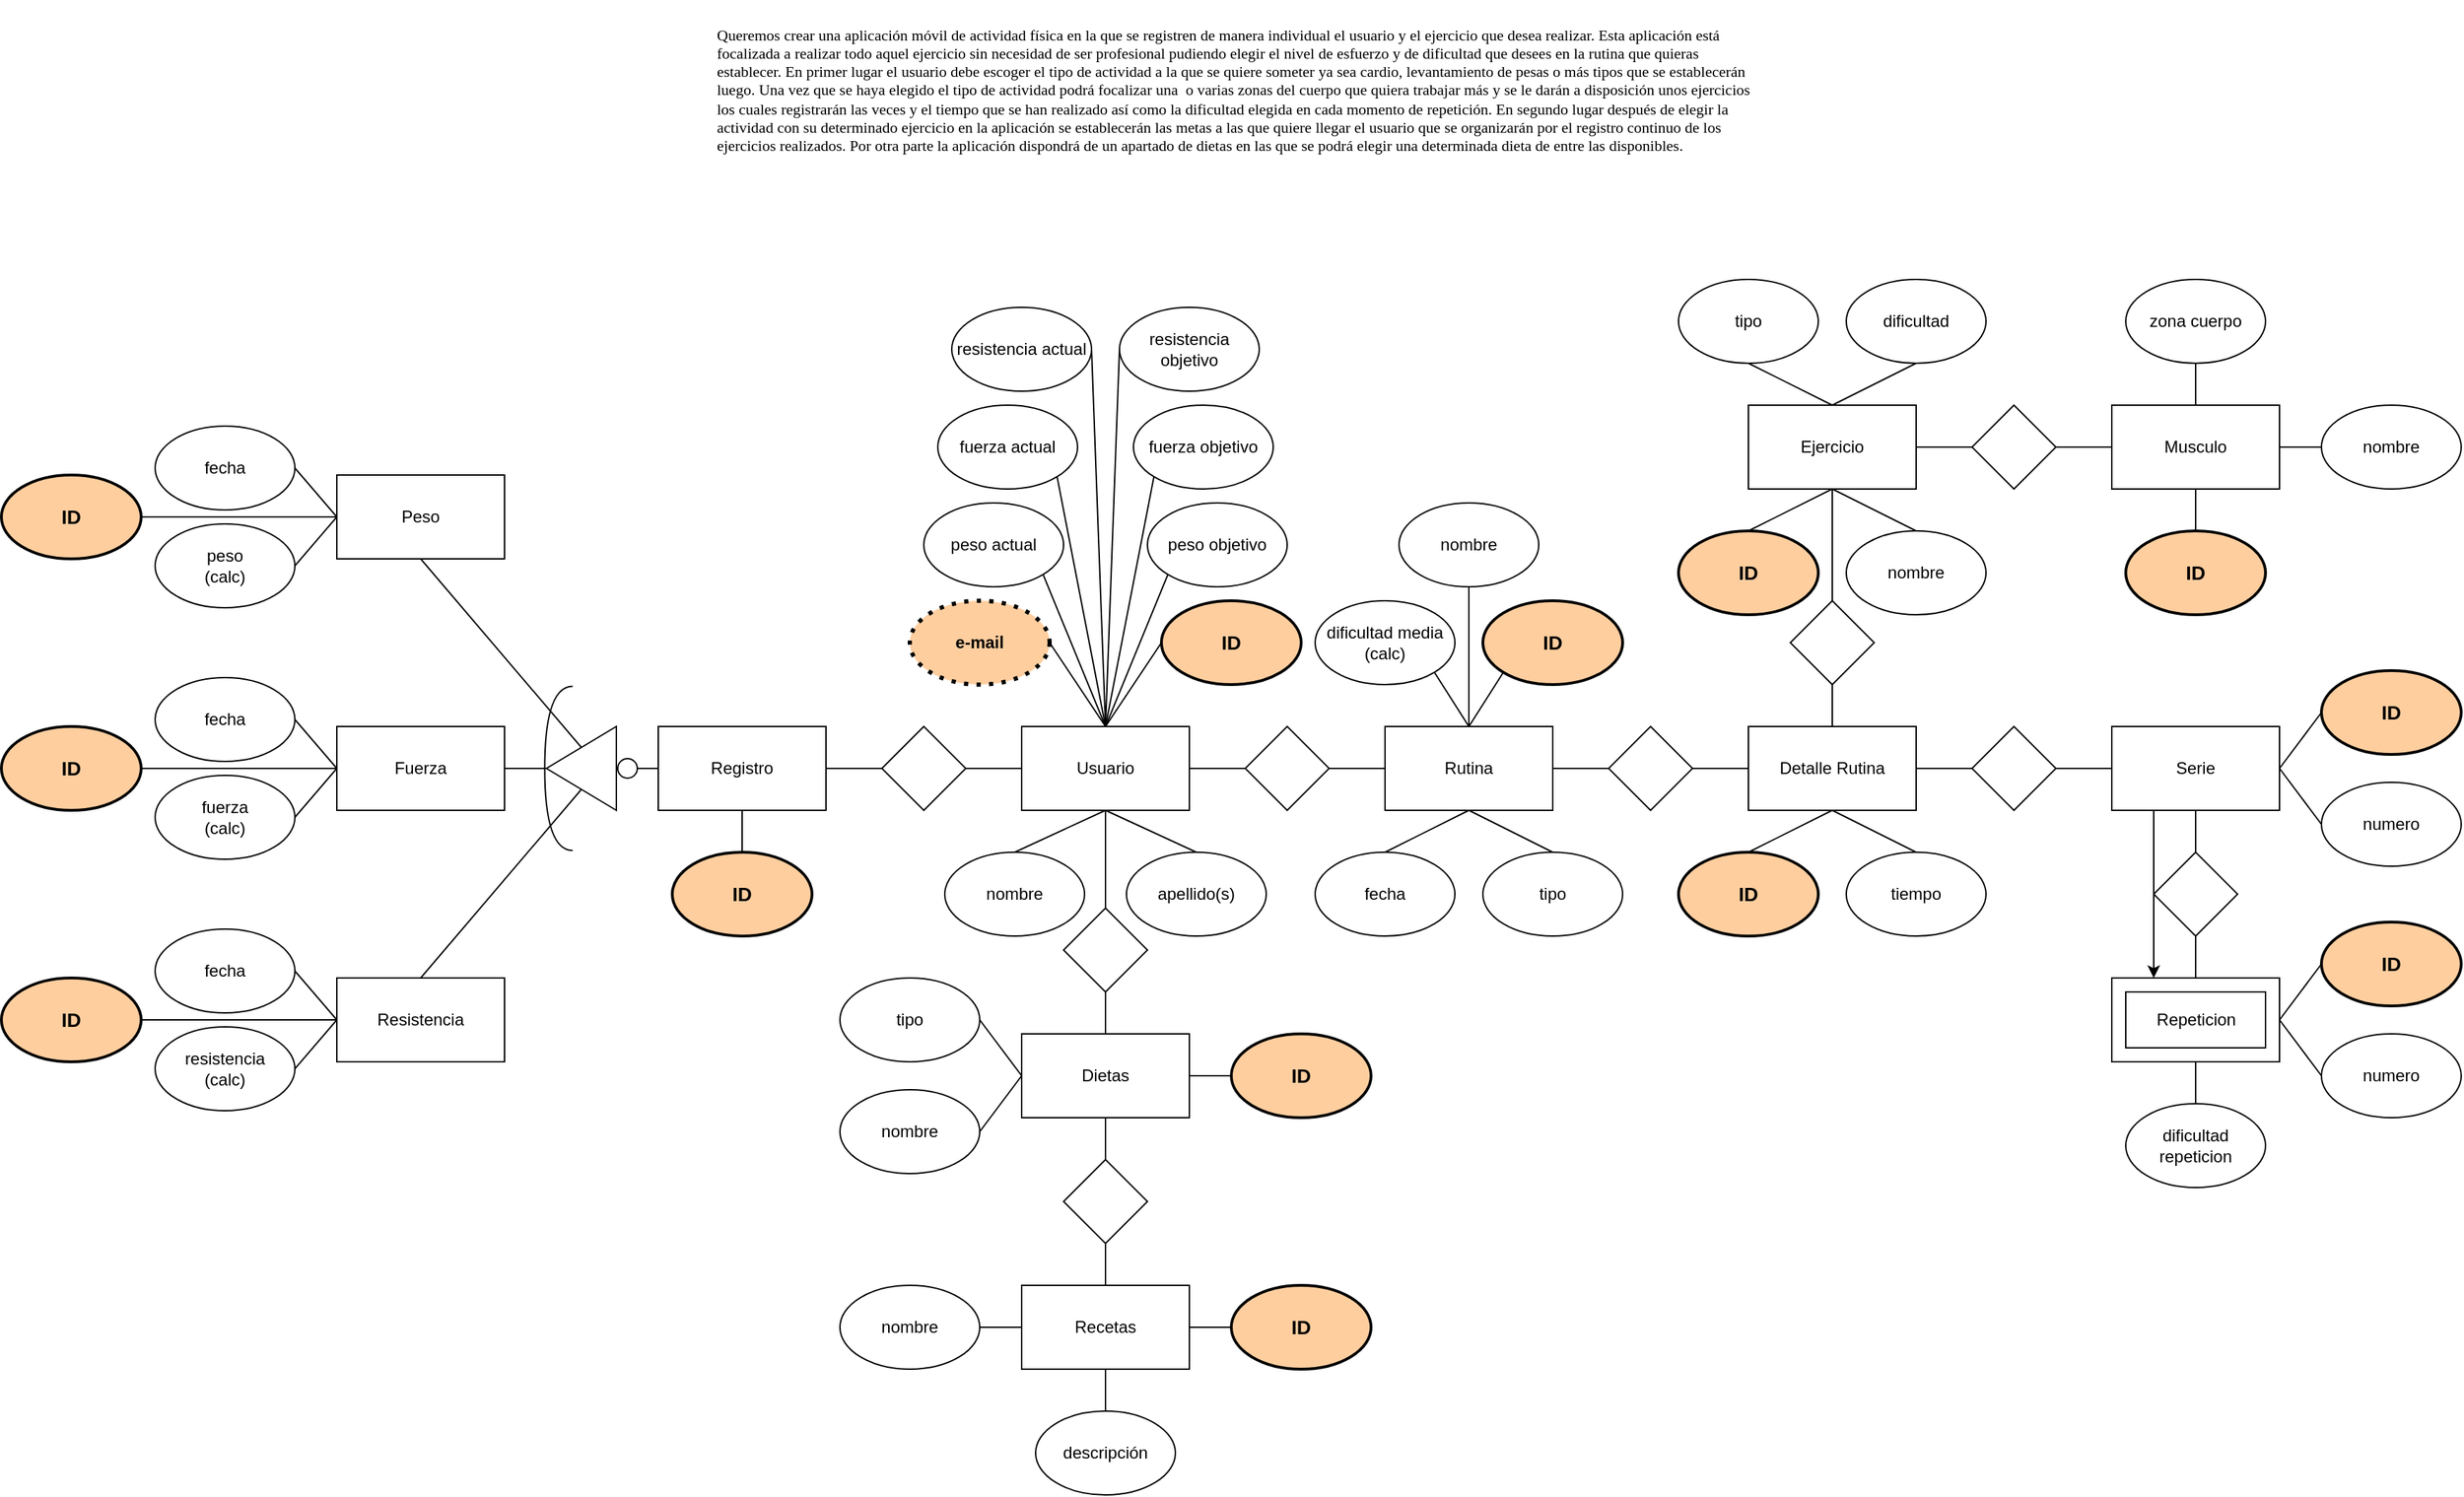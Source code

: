<mxfile version="22.1.11" type="github">
  <diagram name="Página-1" id="_bR8Y0PelfN_u2xStO4r">
    <mxGraphModel dx="3033" dy="1135" grid="1" gridSize="10" guides="1" tooltips="1" connect="1" arrows="1" fold="1" page="1" pageScale="1" pageWidth="827" pageHeight="1169" math="0" shadow="0">
      <root>
        <mxCell id="0" />
        <mxCell id="1" parent="0" />
        <mxCell id="4WxtduSmjNVkcB8dckDW-1" value="&lt;p style=&quot;line-height: 1.8; margin-top: 0pt; margin-bottom: 0pt; font-size: 11px;&quot; dir=&quot;ltr&quot;&gt;&lt;/p&gt;&lt;div style=&quot;font-size: 11px;&quot;&gt;&lt;/div&gt;&lt;span style=&quot;font-size: 11px; background-color: transparent; font-variant-numeric: normal; font-variant-east-asian: normal; font-variant-alternates: normal; font-variant-position: normal; vertical-align: baseline;&quot;&gt;Queremos crear una aplicación móvil de actividad física en la que se registren de manera individual el usuario y el ejercicio que desea realizar. Esta aplicación está focalizada a realizar todo aquel ejercicio sin necesidad de ser profesional pudiendo elegir el nivel de esfuerzo y de dificultad que desees en la rutina que quieras establecer. En primer lugar el usuario debe escoger el tipo de actividad a la que se quiere someter ya sea cardio, levantamiento de pesas o más tipos que se establecerán luego. Una vez que se haya elegido el tipo de actividad podrá focalizar una&amp;nbsp; o varias zonas del cuerpo que quiera trabajar más y se le darán a disposición unos ejercicios los cuales registrarán las veces y el tiempo que se han realizado así como la dificultad elegida en cada momento de repetición. En segundo lugar después de elegir la actividad con su determinado ejercicio en la aplicación se establecerán las metas a las que quiere llegar el usuario que se organizarán por el registro continuo de los ejercicios realizados. Por otra parte la aplicación dispondrá de un apartado de dietas en las que se podrá elegir una determinada dieta de entre las disponibles.&lt;/span&gt;&lt;p style=&quot;font-size: 11px;&quot;&gt;&lt;/p&gt;&lt;span id=&quot;docs-internal-guid-8e93c218-7fff-2fc9-c52b-f58a5ba16b33&quot; style=&quot;font-size: 11px;&quot;&gt;&lt;/span&gt;" style="text;html=1;strokeColor=none;fillColor=none;align=left;verticalAlign=middle;whiteSpace=wrap;rounded=0;fontSize=11;fontFamily=Verdana;" vertex="1" parent="1">
          <mxGeometry x="40" y="40" width="750" height="140" as="geometry" />
        </mxCell>
        <mxCell id="4WxtduSmjNVkcB8dckDW-85" style="edgeStyle=orthogonalEdgeStyle;rounded=0;orthogonalLoop=1;jettySize=auto;html=1;entryX=0.5;entryY=0;entryDx=0;entryDy=0;endArrow=none;endFill=0;" edge="1" parent="1" source="4WxtduSmjNVkcB8dckDW-2" target="4WxtduSmjNVkcB8dckDW-63">
          <mxGeometry relative="1" as="geometry" />
        </mxCell>
        <mxCell id="4WxtduSmjNVkcB8dckDW-89" style="edgeStyle=orthogonalEdgeStyle;rounded=0;orthogonalLoop=1;jettySize=auto;html=1;entryX=1;entryY=0.5;entryDx=0;entryDy=0;endArrow=none;endFill=0;" edge="1" parent="1" source="4WxtduSmjNVkcB8dckDW-2" target="4WxtduSmjNVkcB8dckDW-60">
          <mxGeometry relative="1" as="geometry" />
        </mxCell>
        <mxCell id="4WxtduSmjNVkcB8dckDW-97" style="edgeStyle=orthogonalEdgeStyle;rounded=0;orthogonalLoop=1;jettySize=auto;html=1;entryX=0;entryY=0.5;entryDx=0;entryDy=0;endArrow=none;endFill=0;" edge="1" parent="1" source="4WxtduSmjNVkcB8dckDW-2" target="4WxtduSmjNVkcB8dckDW-62">
          <mxGeometry relative="1" as="geometry" />
        </mxCell>
        <mxCell id="4WxtduSmjNVkcB8dckDW-2" value="Usuario" style="rounded=0;whiteSpace=wrap;html=1;" vertex="1" parent="1">
          <mxGeometry x="260" y="560" width="120" height="60" as="geometry" />
        </mxCell>
        <mxCell id="4WxtduSmjNVkcB8dckDW-75" style="edgeStyle=orthogonalEdgeStyle;rounded=0;orthogonalLoop=1;jettySize=auto;html=1;exitX=1;exitY=0.5;exitDx=0;exitDy=0;endArrow=none;endFill=0;" edge="1" parent="1" source="4WxtduSmjNVkcB8dckDW-3" target="4WxtduSmjNVkcB8dckDW-68">
          <mxGeometry relative="1" as="geometry" />
        </mxCell>
        <mxCell id="4WxtduSmjNVkcB8dckDW-3" value="Ejercicio" style="rounded=0;whiteSpace=wrap;html=1;" vertex="1" parent="1">
          <mxGeometry x="780" y="330" width="120" height="60" as="geometry" />
        </mxCell>
        <mxCell id="4WxtduSmjNVkcB8dckDW-159" style="rounded=0;orthogonalLoop=1;jettySize=auto;html=1;exitX=0.5;exitY=1;exitDx=0;exitDy=0;entryX=0.5;entryY=0;entryDx=0;entryDy=0;endArrow=none;endFill=0;" edge="1" parent="1" source="4WxtduSmjNVkcB8dckDW-5" target="4WxtduSmjNVkcB8dckDW-3">
          <mxGeometry relative="1" as="geometry" />
        </mxCell>
        <mxCell id="4WxtduSmjNVkcB8dckDW-5" value="dificultad" style="ellipse;whiteSpace=wrap;html=1;" vertex="1" parent="1">
          <mxGeometry x="850" y="240" width="100" height="60" as="geometry" />
        </mxCell>
        <mxCell id="4WxtduSmjNVkcB8dckDW-72" value="" style="edgeStyle=orthogonalEdgeStyle;rounded=0;orthogonalLoop=1;jettySize=auto;html=1;endArrow=none;endFill=0;" edge="1" parent="1" source="4WxtduSmjNVkcB8dckDW-10" target="4WxtduSmjNVkcB8dckDW-71">
          <mxGeometry relative="1" as="geometry" />
        </mxCell>
        <mxCell id="4WxtduSmjNVkcB8dckDW-108" style="edgeStyle=orthogonalEdgeStyle;rounded=0;orthogonalLoop=1;jettySize=auto;html=1;exitX=1;exitY=0.5;exitDx=0;exitDy=0;entryX=0;entryY=0.5;entryDx=0;entryDy=0;endArrow=none;endFill=0;" edge="1" parent="1" source="4WxtduSmjNVkcB8dckDW-10" target="4WxtduSmjNVkcB8dckDW-107">
          <mxGeometry relative="1" as="geometry" />
        </mxCell>
        <mxCell id="4WxtduSmjNVkcB8dckDW-10" value="Detalle Rutina" style="rounded=0;whiteSpace=wrap;html=1;" vertex="1" parent="1">
          <mxGeometry x="780" y="560" width="120" height="60" as="geometry" />
        </mxCell>
        <mxCell id="4WxtduSmjNVkcB8dckDW-12" value="dificultad repeticion" style="ellipse;whiteSpace=wrap;html=1;" vertex="1" parent="1">
          <mxGeometry x="1050" y="830" width="100" height="60" as="geometry" />
        </mxCell>
        <mxCell id="4WxtduSmjNVkcB8dckDW-13" value="Peso" style="rounded=0;whiteSpace=wrap;html=1;" vertex="1" parent="1">
          <mxGeometry x="-230" y="380" width="120" height="60" as="geometry" />
        </mxCell>
        <mxCell id="4WxtduSmjNVkcB8dckDW-87" style="edgeStyle=orthogonalEdgeStyle;rounded=0;orthogonalLoop=1;jettySize=auto;html=1;entryX=0.5;entryY=0;entryDx=0;entryDy=0;endArrow=none;endFill=0;" edge="1" parent="1" source="4WxtduSmjNVkcB8dckDW-14" target="4WxtduSmjNVkcB8dckDW-64">
          <mxGeometry relative="1" as="geometry" />
        </mxCell>
        <mxCell id="4WxtduSmjNVkcB8dckDW-14" value="Dietas" style="rounded=0;whiteSpace=wrap;html=1;" vertex="1" parent="1">
          <mxGeometry x="260" y="780" width="120" height="60" as="geometry" />
        </mxCell>
        <mxCell id="4WxtduSmjNVkcB8dckDW-151" style="rounded=0;orthogonalLoop=1;jettySize=auto;html=1;exitX=0.5;exitY=0;exitDx=0;exitDy=0;entryX=0.5;entryY=1;entryDx=0;entryDy=0;endArrow=none;endFill=0;" edge="1" parent="1" source="4WxtduSmjNVkcB8dckDW-15" target="4WxtduSmjNVkcB8dckDW-36">
          <mxGeometry relative="1" as="geometry" />
        </mxCell>
        <mxCell id="4WxtduSmjNVkcB8dckDW-15" value="tipo" style="ellipse;whiteSpace=wrap;html=1;" vertex="1" parent="1">
          <mxGeometry x="590" y="650" width="100" height="60" as="geometry" />
        </mxCell>
        <mxCell id="4WxtduSmjNVkcB8dckDW-16" value="Musculo" style="rounded=0;whiteSpace=wrap;html=1;" vertex="1" parent="1">
          <mxGeometry x="1040" y="330" width="120" height="60" as="geometry" />
        </mxCell>
        <mxCell id="4WxtduSmjNVkcB8dckDW-161" style="rounded=0;orthogonalLoop=1;jettySize=auto;html=1;exitX=0.5;exitY=1;exitDx=0;exitDy=0;entryX=0.5;entryY=0;entryDx=0;entryDy=0;endArrow=none;endFill=0;" edge="1" parent="1" source="4WxtduSmjNVkcB8dckDW-17" target="4WxtduSmjNVkcB8dckDW-16">
          <mxGeometry relative="1" as="geometry" />
        </mxCell>
        <mxCell id="4WxtduSmjNVkcB8dckDW-17" value="zona cuerpo" style="ellipse;whiteSpace=wrap;html=1;" vertex="1" parent="1">
          <mxGeometry x="1050" y="240" width="100" height="60" as="geometry" />
        </mxCell>
        <mxCell id="4WxtduSmjNVkcB8dckDW-18" value="Recetas" style="rounded=0;whiteSpace=wrap;html=1;" vertex="1" parent="1">
          <mxGeometry x="260" y="960" width="120" height="60" as="geometry" />
        </mxCell>
        <mxCell id="4WxtduSmjNVkcB8dckDW-146" style="rounded=0;orthogonalLoop=1;jettySize=auto;html=1;exitX=0.5;exitY=0;exitDx=0;exitDy=0;entryX=0.5;entryY=1;entryDx=0;entryDy=0;endArrow=none;endFill=0;" edge="1" parent="1" source="4WxtduSmjNVkcB8dckDW-19" target="4WxtduSmjNVkcB8dckDW-2">
          <mxGeometry relative="1" as="geometry" />
        </mxCell>
        <mxCell id="4WxtduSmjNVkcB8dckDW-19" value="apellido(s)" style="ellipse;whiteSpace=wrap;html=1;" vertex="1" parent="1">
          <mxGeometry x="335" y="650" width="100" height="60" as="geometry" />
        </mxCell>
        <mxCell id="4WxtduSmjNVkcB8dckDW-144" style="rounded=0;orthogonalLoop=1;jettySize=auto;html=1;exitX=0.5;exitY=0;exitDx=0;exitDy=0;entryX=0.5;entryY=1;entryDx=0;entryDy=0;startArrow=none;startFill=0;endArrow=none;endFill=0;" edge="1" parent="1" source="4WxtduSmjNVkcB8dckDW-21" target="4WxtduSmjNVkcB8dckDW-2">
          <mxGeometry relative="1" as="geometry" />
        </mxCell>
        <mxCell id="4WxtduSmjNVkcB8dckDW-21" value="nombre" style="ellipse;whiteSpace=wrap;html=1;" vertex="1" parent="1">
          <mxGeometry x="205" y="650" width="100" height="60" as="geometry" />
        </mxCell>
        <mxCell id="4WxtduSmjNVkcB8dckDW-137" style="rounded=0;orthogonalLoop=1;jettySize=auto;html=1;exitX=0;exitY=1;exitDx=0;exitDy=0;entryX=0.5;entryY=0;entryDx=0;entryDy=0;endArrow=none;endFill=0;" edge="1" parent="1" source="4WxtduSmjNVkcB8dckDW-22" target="4WxtduSmjNVkcB8dckDW-2">
          <mxGeometry relative="1" as="geometry" />
        </mxCell>
        <mxCell id="4WxtduSmjNVkcB8dckDW-22" value="fuerza objetivo" style="ellipse;whiteSpace=wrap;html=1;" vertex="1" parent="1">
          <mxGeometry x="340" y="330" width="100" height="60" as="geometry" />
        </mxCell>
        <mxCell id="4WxtduSmjNVkcB8dckDW-135" style="rounded=0;orthogonalLoop=1;jettySize=auto;html=1;exitX=0;exitY=0.5;exitDx=0;exitDy=0;entryX=0.5;entryY=0;entryDx=0;entryDy=0;endArrow=none;endFill=0;" edge="1" parent="1" source="4WxtduSmjNVkcB8dckDW-23" target="4WxtduSmjNVkcB8dckDW-2">
          <mxGeometry relative="1" as="geometry" />
        </mxCell>
        <mxCell id="4WxtduSmjNVkcB8dckDW-23" value="resistencia objetivo" style="ellipse;whiteSpace=wrap;html=1;" vertex="1" parent="1">
          <mxGeometry x="330" y="260" width="100" height="60" as="geometry" />
        </mxCell>
        <mxCell id="4WxtduSmjNVkcB8dckDW-138" style="rounded=0;orthogonalLoop=1;jettySize=auto;html=1;exitX=1;exitY=1;exitDx=0;exitDy=0;entryX=0.5;entryY=0;entryDx=0;entryDy=0;endArrow=none;endFill=0;" edge="1" parent="1" source="4WxtduSmjNVkcB8dckDW-24" target="4WxtduSmjNVkcB8dckDW-2">
          <mxGeometry relative="1" as="geometry" />
        </mxCell>
        <mxCell id="4WxtduSmjNVkcB8dckDW-24" value="fuerza actual" style="ellipse;whiteSpace=wrap;html=1;" vertex="1" parent="1">
          <mxGeometry x="200" y="330" width="100" height="60" as="geometry" />
        </mxCell>
        <mxCell id="4WxtduSmjNVkcB8dckDW-136" style="rounded=0;orthogonalLoop=1;jettySize=auto;html=1;exitX=1;exitY=0.5;exitDx=0;exitDy=0;entryX=0.5;entryY=0;entryDx=0;entryDy=0;endArrow=none;endFill=0;" edge="1" parent="1" source="4WxtduSmjNVkcB8dckDW-25" target="4WxtduSmjNVkcB8dckDW-2">
          <mxGeometry relative="1" as="geometry" />
        </mxCell>
        <mxCell id="4WxtduSmjNVkcB8dckDW-25" value="resistencia actual" style="ellipse;whiteSpace=wrap;html=1;" vertex="1" parent="1">
          <mxGeometry x="210" y="260" width="100" height="60" as="geometry" />
        </mxCell>
        <mxCell id="4WxtduSmjNVkcB8dckDW-175" style="rounded=0;orthogonalLoop=1;jettySize=auto;html=1;exitX=1;exitY=0.5;exitDx=0;exitDy=0;entryX=0;entryY=0.5;entryDx=0;entryDy=0;endArrow=none;endFill=0;" edge="1" parent="1" source="4WxtduSmjNVkcB8dckDW-26" target="4WxtduSmjNVkcB8dckDW-18">
          <mxGeometry relative="1" as="geometry" />
        </mxCell>
        <mxCell id="4WxtduSmjNVkcB8dckDW-26" value="nombre" style="ellipse;whiteSpace=wrap;html=1;" vertex="1" parent="1">
          <mxGeometry x="130" y="960" width="100" height="60" as="geometry" />
        </mxCell>
        <mxCell id="4WxtduSmjNVkcB8dckDW-126" style="edgeStyle=orthogonalEdgeStyle;rounded=0;orthogonalLoop=1;jettySize=auto;html=1;entryX=0;entryY=0.5;entryDx=0;entryDy=0;endArrow=circle;endFill=0;" edge="1" parent="1" source="4WxtduSmjNVkcB8dckDW-27" target="4WxtduSmjNVkcB8dckDW-125">
          <mxGeometry relative="1" as="geometry">
            <Array as="points">
              <mxPoint x="-10" y="590" />
              <mxPoint x="-10" y="590" />
            </Array>
          </mxGeometry>
        </mxCell>
        <mxCell id="4WxtduSmjNVkcB8dckDW-27" value="Registro" style="rounded=0;whiteSpace=wrap;html=1;" vertex="1" parent="1">
          <mxGeometry y="560" width="120" height="60" as="geometry" />
        </mxCell>
        <mxCell id="4WxtduSmjNVkcB8dckDW-28" value="Resistencia" style="rounded=0;whiteSpace=wrap;html=1;" vertex="1" parent="1">
          <mxGeometry x="-230" y="740" width="120" height="60" as="geometry" />
        </mxCell>
        <mxCell id="4WxtduSmjNVkcB8dckDW-183" style="rounded=0;orthogonalLoop=1;jettySize=auto;html=1;exitX=1;exitY=0.5;exitDx=0;exitDy=0;entryX=0;entryY=0.5;entryDx=0;entryDy=0;endArrow=none;endFill=0;" edge="1" parent="1" source="4WxtduSmjNVkcB8dckDW-29" target="4WxtduSmjNVkcB8dckDW-13">
          <mxGeometry relative="1" as="geometry" />
        </mxCell>
        <mxCell id="4WxtduSmjNVkcB8dckDW-29" value="fecha" style="ellipse;whiteSpace=wrap;html=1;" vertex="1" parent="1">
          <mxGeometry x="-360" y="345" width="100" height="60" as="geometry" />
        </mxCell>
        <mxCell id="4WxtduSmjNVkcB8dckDW-184" style="rounded=0;orthogonalLoop=1;jettySize=auto;html=1;exitX=1;exitY=0.5;exitDx=0;exitDy=0;entryX=0;entryY=0.5;entryDx=0;entryDy=0;endArrow=none;endFill=0;" edge="1" parent="1" source="4WxtduSmjNVkcB8dckDW-30" target="4WxtduSmjNVkcB8dckDW-13">
          <mxGeometry relative="1" as="geometry" />
        </mxCell>
        <mxCell id="4WxtduSmjNVkcB8dckDW-30" value="peso&lt;br&gt;(calc)" style="ellipse;whiteSpace=wrap;html=1;" vertex="1" parent="1">
          <mxGeometry x="-360" y="415" width="100" height="60" as="geometry" />
        </mxCell>
        <mxCell id="4WxtduSmjNVkcB8dckDW-178" style="rounded=0;orthogonalLoop=1;jettySize=auto;html=1;exitX=1;exitY=0.5;exitDx=0;exitDy=0;entryX=0;entryY=0.5;entryDx=0;entryDy=0;endArrow=none;endFill=0;" edge="1" parent="1" source="4WxtduSmjNVkcB8dckDW-31" target="4WxtduSmjNVkcB8dckDW-124">
          <mxGeometry relative="1" as="geometry" />
        </mxCell>
        <mxCell id="4WxtduSmjNVkcB8dckDW-31" value="fecha" style="ellipse;whiteSpace=wrap;html=1;" vertex="1" parent="1">
          <mxGeometry x="-360" y="525" width="100" height="60" as="geometry" />
        </mxCell>
        <mxCell id="4WxtduSmjNVkcB8dckDW-177" style="rounded=0;orthogonalLoop=1;jettySize=auto;html=1;exitX=1;exitY=0.5;exitDx=0;exitDy=0;entryX=0;entryY=0.5;entryDx=0;entryDy=0;endArrow=none;endFill=0;" edge="1" parent="1" source="4WxtduSmjNVkcB8dckDW-32" target="4WxtduSmjNVkcB8dckDW-124">
          <mxGeometry relative="1" as="geometry" />
        </mxCell>
        <mxCell id="4WxtduSmjNVkcB8dckDW-32" value="fuerza&lt;br&gt;(calc)" style="ellipse;whiteSpace=wrap;html=1;" vertex="1" parent="1">
          <mxGeometry x="-360" y="595" width="100" height="60" as="geometry" />
        </mxCell>
        <mxCell id="4WxtduSmjNVkcB8dckDW-185" style="rounded=0;orthogonalLoop=1;jettySize=auto;html=1;exitX=1;exitY=0.5;exitDx=0;exitDy=0;entryX=0;entryY=0.5;entryDx=0;entryDy=0;endArrow=none;endFill=0;" edge="1" parent="1" source="4WxtduSmjNVkcB8dckDW-33" target="4WxtduSmjNVkcB8dckDW-28">
          <mxGeometry relative="1" as="geometry" />
        </mxCell>
        <mxCell id="4WxtduSmjNVkcB8dckDW-33" value="fecha" style="ellipse;whiteSpace=wrap;html=1;" vertex="1" parent="1">
          <mxGeometry x="-360" y="705" width="100" height="60" as="geometry" />
        </mxCell>
        <mxCell id="4WxtduSmjNVkcB8dckDW-187" style="rounded=0;orthogonalLoop=1;jettySize=auto;html=1;exitX=1;exitY=0.5;exitDx=0;exitDy=0;entryX=0;entryY=0.5;entryDx=0;entryDy=0;endArrow=none;endFill=0;" edge="1" parent="1" source="4WxtduSmjNVkcB8dckDW-34" target="4WxtduSmjNVkcB8dckDW-28">
          <mxGeometry relative="1" as="geometry" />
        </mxCell>
        <mxCell id="4WxtduSmjNVkcB8dckDW-34" value="resistencia&lt;br&gt;(calc)" style="ellipse;whiteSpace=wrap;html=1;" vertex="1" parent="1">
          <mxGeometry x="-360" y="775" width="100" height="60" as="geometry" />
        </mxCell>
        <mxCell id="4WxtduSmjNVkcB8dckDW-81" style="edgeStyle=orthogonalEdgeStyle;rounded=0;orthogonalLoop=1;jettySize=auto;html=1;entryX=0;entryY=0.5;entryDx=0;entryDy=0;endArrow=none;endFill=0;" edge="1" parent="1" source="4WxtduSmjNVkcB8dckDW-36" target="4WxtduSmjNVkcB8dckDW-65">
          <mxGeometry relative="1" as="geometry">
            <mxPoint x="700" y="590" as="targetPoint" />
          </mxGeometry>
        </mxCell>
        <mxCell id="4WxtduSmjNVkcB8dckDW-36" value="Rutina" style="rounded=0;whiteSpace=wrap;html=1;" vertex="1" parent="1">
          <mxGeometry x="520" y="560" width="120" height="60" as="geometry" />
        </mxCell>
        <mxCell id="4WxtduSmjNVkcB8dckDW-147" style="rounded=0;orthogonalLoop=1;jettySize=auto;html=1;exitX=1;exitY=1;exitDx=0;exitDy=0;entryX=0.5;entryY=0;entryDx=0;entryDy=0;endArrow=none;endFill=0;" edge="1" parent="1" source="4WxtduSmjNVkcB8dckDW-37" target="4WxtduSmjNVkcB8dckDW-36">
          <mxGeometry relative="1" as="geometry" />
        </mxCell>
        <mxCell id="4WxtduSmjNVkcB8dckDW-37" value="dificultad media&lt;br&gt;(calc)" style="ellipse;whiteSpace=wrap;html=1;" vertex="1" parent="1">
          <mxGeometry x="470" y="470" width="100" height="60" as="geometry" />
        </mxCell>
        <mxCell id="4WxtduSmjNVkcB8dckDW-150" style="rounded=0;orthogonalLoop=1;jettySize=auto;html=1;exitX=0.5;exitY=0;exitDx=0;exitDy=0;entryX=0.5;entryY=1;entryDx=0;entryDy=0;endArrow=none;endFill=0;" edge="1" parent="1" source="4WxtduSmjNVkcB8dckDW-38" target="4WxtduSmjNVkcB8dckDW-36">
          <mxGeometry relative="1" as="geometry" />
        </mxCell>
        <mxCell id="4WxtduSmjNVkcB8dckDW-38" value="fecha" style="ellipse;whiteSpace=wrap;html=1;" vertex="1" parent="1">
          <mxGeometry x="470" y="650" width="100" height="60" as="geometry" />
        </mxCell>
        <mxCell id="4WxtduSmjNVkcB8dckDW-139" style="rounded=0;orthogonalLoop=1;jettySize=auto;html=1;exitX=0;exitY=1;exitDx=0;exitDy=0;entryX=0.5;entryY=0;entryDx=0;entryDy=0;endArrow=none;endFill=0;" edge="1" parent="1" source="4WxtduSmjNVkcB8dckDW-41" target="4WxtduSmjNVkcB8dckDW-2">
          <mxGeometry relative="1" as="geometry" />
        </mxCell>
        <mxCell id="4WxtduSmjNVkcB8dckDW-41" value="peso objetivo" style="ellipse;whiteSpace=wrap;html=1;" vertex="1" parent="1">
          <mxGeometry x="350" y="400" width="100" height="60" as="geometry" />
        </mxCell>
        <mxCell id="4WxtduSmjNVkcB8dckDW-141" style="rounded=0;orthogonalLoop=1;jettySize=auto;html=1;exitX=1;exitY=1;exitDx=0;exitDy=0;entryX=0.5;entryY=0;entryDx=0;entryDy=0;endArrow=none;endFill=0;" edge="1" parent="1" source="4WxtduSmjNVkcB8dckDW-42" target="4WxtduSmjNVkcB8dckDW-2">
          <mxGeometry relative="1" as="geometry" />
        </mxCell>
        <mxCell id="4WxtduSmjNVkcB8dckDW-42" value="peso actual" style="ellipse;whiteSpace=wrap;html=1;" vertex="1" parent="1">
          <mxGeometry x="190" y="400" width="100" height="60" as="geometry" />
        </mxCell>
        <mxCell id="4WxtduSmjNVkcB8dckDW-142" style="rounded=0;orthogonalLoop=1;jettySize=auto;html=1;exitX=0;exitY=0.5;exitDx=0;exitDy=0;entryX=0.5;entryY=0;entryDx=0;entryDy=0;endArrow=none;endFill=0;" edge="1" parent="1" source="4WxtduSmjNVkcB8dckDW-43" target="4WxtduSmjNVkcB8dckDW-2">
          <mxGeometry relative="1" as="geometry" />
        </mxCell>
        <mxCell id="4WxtduSmjNVkcB8dckDW-43" value="ID" style="ellipse;whiteSpace=wrap;html=1;strokeWidth=2;fontStyle=1;fontSize=14;fillColor=#FFCE9F;" vertex="1" parent="1">
          <mxGeometry x="360" y="470" width="100" height="60" as="geometry" />
        </mxCell>
        <mxCell id="4WxtduSmjNVkcB8dckDW-143" style="rounded=0;orthogonalLoop=1;jettySize=auto;html=1;exitX=1;exitY=0.5;exitDx=0;exitDy=0;entryX=0.5;entryY=0;entryDx=0;entryDy=0;endArrow=none;endFill=0;" edge="1" parent="1" source="4WxtduSmjNVkcB8dckDW-44" target="4WxtduSmjNVkcB8dckDW-2">
          <mxGeometry relative="1" as="geometry" />
        </mxCell>
        <mxCell id="4WxtduSmjNVkcB8dckDW-44" value="e-mail" style="ellipse;whiteSpace=wrap;html=1;fillColor=#FFCE9F;strokeWidth=3;dashed=1;dashPattern=1 2;fontStyle=1" vertex="1" parent="1">
          <mxGeometry x="180" y="470" width="100" height="60" as="geometry" />
        </mxCell>
        <mxCell id="4WxtduSmjNVkcB8dckDW-171" style="rounded=0;orthogonalLoop=1;jettySize=auto;html=1;exitX=0;exitY=0.5;exitDx=0;exitDy=0;entryX=1;entryY=0.5;entryDx=0;entryDy=0;endArrow=none;endFill=0;" edge="1" parent="1" source="4WxtduSmjNVkcB8dckDW-48" target="4WxtduSmjNVkcB8dckDW-14">
          <mxGeometry relative="1" as="geometry" />
        </mxCell>
        <mxCell id="4WxtduSmjNVkcB8dckDW-48" value="ID" style="ellipse;whiteSpace=wrap;html=1;strokeWidth=2;fontStyle=1;fontSize=14;fillColor=#FFCE9F;" vertex="1" parent="1">
          <mxGeometry x="410" y="780" width="100" height="60" as="geometry" />
        </mxCell>
        <mxCell id="4WxtduSmjNVkcB8dckDW-190" style="rounded=0;orthogonalLoop=1;jettySize=auto;html=1;exitX=0;exitY=0.5;exitDx=0;exitDy=0;entryX=1;entryY=0.5;entryDx=0;entryDy=0;endArrow=none;endFill=0;" edge="1" parent="1" source="4WxtduSmjNVkcB8dckDW-49" target="4WxtduSmjNVkcB8dckDW-18">
          <mxGeometry relative="1" as="geometry" />
        </mxCell>
        <mxCell id="4WxtduSmjNVkcB8dckDW-49" value="ID" style="ellipse;whiteSpace=wrap;html=1;strokeWidth=2;fontStyle=1;fontSize=14;fillColor=#FFCE9F;" vertex="1" parent="1">
          <mxGeometry x="410" y="960" width="100" height="60" as="geometry" />
        </mxCell>
        <mxCell id="4WxtduSmjNVkcB8dckDW-172" style="rounded=0;orthogonalLoop=1;jettySize=auto;html=1;exitX=1;exitY=0.5;exitDx=0;exitDy=0;entryX=0;entryY=0.5;entryDx=0;entryDy=0;endArrow=none;endFill=0;" edge="1" parent="1" source="4WxtduSmjNVkcB8dckDW-50" target="4WxtduSmjNVkcB8dckDW-14">
          <mxGeometry relative="1" as="geometry" />
        </mxCell>
        <mxCell id="4WxtduSmjNVkcB8dckDW-50" value="tipo" style="ellipse;whiteSpace=wrap;html=1;" vertex="1" parent="1">
          <mxGeometry x="130" y="740" width="100" height="60" as="geometry" />
        </mxCell>
        <mxCell id="4WxtduSmjNVkcB8dckDW-176" style="rounded=0;orthogonalLoop=1;jettySize=auto;html=1;exitX=0.5;exitY=0;exitDx=0;exitDy=0;entryX=0.5;entryY=1;entryDx=0;entryDy=0;endArrow=none;endFill=0;" edge="1" parent="1" source="4WxtduSmjNVkcB8dckDW-51" target="4WxtduSmjNVkcB8dckDW-18">
          <mxGeometry relative="1" as="geometry" />
        </mxCell>
        <mxCell id="4WxtduSmjNVkcB8dckDW-51" value="descripción" style="ellipse;whiteSpace=wrap;html=1;" vertex="1" parent="1">
          <mxGeometry x="270" y="1050" width="100" height="60" as="geometry" />
        </mxCell>
        <mxCell id="4WxtduSmjNVkcB8dckDW-148" style="rounded=0;orthogonalLoop=1;jettySize=auto;html=1;exitX=0;exitY=1;exitDx=0;exitDy=0;entryX=0.5;entryY=0;entryDx=0;entryDy=0;endArrow=none;endFill=0;" edge="1" parent="1" source="4WxtduSmjNVkcB8dckDW-52" target="4WxtduSmjNVkcB8dckDW-36">
          <mxGeometry relative="1" as="geometry" />
        </mxCell>
        <mxCell id="4WxtduSmjNVkcB8dckDW-52" value="ID" style="ellipse;whiteSpace=wrap;html=1;strokeWidth=2;fontStyle=1;fontSize=14;fillColor=#FFCE9F;" vertex="1" parent="1">
          <mxGeometry x="590" y="470" width="100" height="60" as="geometry" />
        </mxCell>
        <mxCell id="4WxtduSmjNVkcB8dckDW-152" style="rounded=0;orthogonalLoop=1;jettySize=auto;html=1;exitX=0.5;exitY=0;exitDx=0;exitDy=0;entryX=0.5;entryY=1;entryDx=0;entryDy=0;endArrow=none;endFill=0;" edge="1" parent="1" source="4WxtduSmjNVkcB8dckDW-53" target="4WxtduSmjNVkcB8dckDW-10">
          <mxGeometry relative="1" as="geometry" />
        </mxCell>
        <mxCell id="4WxtduSmjNVkcB8dckDW-53" value="ID" style="ellipse;whiteSpace=wrap;html=1;strokeWidth=2;fontStyle=1;fontSize=14;fillColor=#FFCE9F;" vertex="1" parent="1">
          <mxGeometry x="730" y="650" width="100" height="60" as="geometry" />
        </mxCell>
        <mxCell id="4WxtduSmjNVkcB8dckDW-149" style="rounded=0;orthogonalLoop=1;jettySize=auto;html=1;exitX=0.5;exitY=1;exitDx=0;exitDy=0;entryX=0.5;entryY=0;entryDx=0;entryDy=0;endArrow=none;endFill=0;" edge="1" parent="1" source="4WxtduSmjNVkcB8dckDW-54" target="4WxtduSmjNVkcB8dckDW-36">
          <mxGeometry relative="1" as="geometry" />
        </mxCell>
        <mxCell id="4WxtduSmjNVkcB8dckDW-54" value="nombre" style="ellipse;whiteSpace=wrap;html=1;" vertex="1" parent="1">
          <mxGeometry x="530" y="400" width="100" height="60" as="geometry" />
        </mxCell>
        <mxCell id="4WxtduSmjNVkcB8dckDW-160" style="rounded=0;orthogonalLoop=1;jettySize=auto;html=1;exitX=0.5;exitY=1;exitDx=0;exitDy=0;entryX=0.5;entryY=0;entryDx=0;entryDy=0;endArrow=none;endFill=0;" edge="1" parent="1" source="4WxtduSmjNVkcB8dckDW-56" target="4WxtduSmjNVkcB8dckDW-3">
          <mxGeometry relative="1" as="geometry" />
        </mxCell>
        <mxCell id="4WxtduSmjNVkcB8dckDW-56" value="tipo" style="ellipse;whiteSpace=wrap;html=1;" vertex="1" parent="1">
          <mxGeometry x="730" y="240" width="100" height="60" as="geometry" />
        </mxCell>
        <mxCell id="4WxtduSmjNVkcB8dckDW-157" style="rounded=0;orthogonalLoop=1;jettySize=auto;html=1;exitX=0.5;exitY=0;exitDx=0;exitDy=0;entryX=0.5;entryY=1;entryDx=0;entryDy=0;endArrow=none;endFill=0;" edge="1" parent="1" source="4WxtduSmjNVkcB8dckDW-57" target="4WxtduSmjNVkcB8dckDW-3">
          <mxGeometry relative="1" as="geometry" />
        </mxCell>
        <mxCell id="4WxtduSmjNVkcB8dckDW-57" value="ID" style="ellipse;whiteSpace=wrap;html=1;strokeWidth=2;fontStyle=1;fontSize=14;fillColor=#FFCE9F;" vertex="1" parent="1">
          <mxGeometry x="730" y="420" width="100" height="60" as="geometry" />
        </mxCell>
        <mxCell id="4WxtduSmjNVkcB8dckDW-162" style="rounded=0;orthogonalLoop=1;jettySize=auto;html=1;exitX=0.5;exitY=0;exitDx=0;exitDy=0;entryX=0.5;entryY=1;entryDx=0;entryDy=0;endArrow=none;endFill=0;" edge="1" parent="1" source="4WxtduSmjNVkcB8dckDW-58" target="4WxtduSmjNVkcB8dckDW-16">
          <mxGeometry relative="1" as="geometry" />
        </mxCell>
        <mxCell id="4WxtduSmjNVkcB8dckDW-58" value="ID" style="ellipse;whiteSpace=wrap;html=1;strokeWidth=2;fontStyle=1;fontSize=14;fillColor=#FFCE9F;" vertex="1" parent="1">
          <mxGeometry x="1050" y="420" width="100" height="60" as="geometry" />
        </mxCell>
        <mxCell id="4WxtduSmjNVkcB8dckDW-95" style="edgeStyle=orthogonalEdgeStyle;rounded=0;orthogonalLoop=1;jettySize=auto;html=1;entryX=1;entryY=0.5;entryDx=0;entryDy=0;endArrow=none;endFill=0;" edge="1" parent="1" source="4WxtduSmjNVkcB8dckDW-60" target="4WxtduSmjNVkcB8dckDW-27">
          <mxGeometry relative="1" as="geometry" />
        </mxCell>
        <mxCell id="4WxtduSmjNVkcB8dckDW-60" value="" style="rhombus;whiteSpace=wrap;html=1;" vertex="1" parent="1">
          <mxGeometry x="160" y="560" width="60" height="60" as="geometry" />
        </mxCell>
        <mxCell id="4WxtduSmjNVkcB8dckDW-98" style="edgeStyle=orthogonalEdgeStyle;rounded=0;orthogonalLoop=1;jettySize=auto;html=1;entryX=0;entryY=0.5;entryDx=0;entryDy=0;endArrow=none;endFill=0;" edge="1" parent="1" source="4WxtduSmjNVkcB8dckDW-62" target="4WxtduSmjNVkcB8dckDW-36">
          <mxGeometry relative="1" as="geometry" />
        </mxCell>
        <mxCell id="4WxtduSmjNVkcB8dckDW-62" value="" style="rhombus;whiteSpace=wrap;html=1;" vertex="1" parent="1">
          <mxGeometry x="420" y="560" width="60" height="60" as="geometry" />
        </mxCell>
        <mxCell id="4WxtduSmjNVkcB8dckDW-86" style="edgeStyle=orthogonalEdgeStyle;rounded=0;orthogonalLoop=1;jettySize=auto;html=1;entryX=0.5;entryY=0;entryDx=0;entryDy=0;endArrow=none;endFill=0;" edge="1" parent="1" source="4WxtduSmjNVkcB8dckDW-63" target="4WxtduSmjNVkcB8dckDW-14">
          <mxGeometry relative="1" as="geometry" />
        </mxCell>
        <mxCell id="4WxtduSmjNVkcB8dckDW-63" value="" style="rhombus;whiteSpace=wrap;html=1;" vertex="1" parent="1">
          <mxGeometry x="290" y="690" width="60" height="60" as="geometry" />
        </mxCell>
        <mxCell id="4WxtduSmjNVkcB8dckDW-88" style="edgeStyle=orthogonalEdgeStyle;rounded=0;orthogonalLoop=1;jettySize=auto;html=1;endArrow=none;endFill=0;" edge="1" parent="1" source="4WxtduSmjNVkcB8dckDW-64" target="4WxtduSmjNVkcB8dckDW-18">
          <mxGeometry relative="1" as="geometry" />
        </mxCell>
        <mxCell id="4WxtduSmjNVkcB8dckDW-64" value="" style="rhombus;whiteSpace=wrap;html=1;" vertex="1" parent="1">
          <mxGeometry x="290" y="870" width="60" height="60" as="geometry" />
        </mxCell>
        <mxCell id="4WxtduSmjNVkcB8dckDW-82" style="edgeStyle=orthogonalEdgeStyle;rounded=0;orthogonalLoop=1;jettySize=auto;html=1;entryX=0;entryY=0.5;entryDx=0;entryDy=0;endArrow=none;endFill=0;" edge="1" parent="1" source="4WxtduSmjNVkcB8dckDW-65" target="4WxtduSmjNVkcB8dckDW-10">
          <mxGeometry relative="1" as="geometry" />
        </mxCell>
        <mxCell id="4WxtduSmjNVkcB8dckDW-65" value="" style="rhombus;whiteSpace=wrap;html=1;" vertex="1" parent="1">
          <mxGeometry x="680" y="560" width="60" height="60" as="geometry" />
        </mxCell>
        <mxCell id="4WxtduSmjNVkcB8dckDW-76" style="edgeStyle=orthogonalEdgeStyle;rounded=0;orthogonalLoop=1;jettySize=auto;html=1;exitX=1;exitY=0.5;exitDx=0;exitDy=0;entryX=0;entryY=0.5;entryDx=0;entryDy=0;endArrow=none;endFill=0;" edge="1" parent="1" source="4WxtduSmjNVkcB8dckDW-68" target="4WxtduSmjNVkcB8dckDW-16">
          <mxGeometry relative="1" as="geometry" />
        </mxCell>
        <mxCell id="4WxtduSmjNVkcB8dckDW-68" value="" style="rhombus;whiteSpace=wrap;html=1;" vertex="1" parent="1">
          <mxGeometry x="940" y="330" width="60" height="60" as="geometry" />
        </mxCell>
        <mxCell id="4WxtduSmjNVkcB8dckDW-191" style="rounded=0;orthogonalLoop=1;jettySize=auto;html=1;exitX=0;exitY=0.5;exitDx=0;exitDy=0;entryX=1;entryY=0.5;entryDx=0;entryDy=0;endArrow=none;endFill=0;" edge="1" parent="1" source="4WxtduSmjNVkcB8dckDW-69" target="4WxtduSmjNVkcB8dckDW-16">
          <mxGeometry relative="1" as="geometry" />
        </mxCell>
        <mxCell id="4WxtduSmjNVkcB8dckDW-69" value="nombre" style="ellipse;whiteSpace=wrap;html=1;" vertex="1" parent="1">
          <mxGeometry x="1190" y="330" width="100" height="60" as="geometry" />
        </mxCell>
        <mxCell id="4WxtduSmjNVkcB8dckDW-158" style="rounded=0;orthogonalLoop=1;jettySize=auto;html=1;exitX=0.5;exitY=0;exitDx=0;exitDy=0;entryX=0.5;entryY=1;entryDx=0;entryDy=0;endArrow=none;endFill=0;" edge="1" parent="1" source="4WxtduSmjNVkcB8dckDW-70" target="4WxtduSmjNVkcB8dckDW-3">
          <mxGeometry relative="1" as="geometry" />
        </mxCell>
        <mxCell id="4WxtduSmjNVkcB8dckDW-70" value="nombre" style="ellipse;whiteSpace=wrap;html=1;" vertex="1" parent="1">
          <mxGeometry x="850" y="420" width="100" height="60" as="geometry" />
        </mxCell>
        <mxCell id="4WxtduSmjNVkcB8dckDW-74" style="edgeStyle=orthogonalEdgeStyle;rounded=0;orthogonalLoop=1;jettySize=auto;html=1;entryX=0.5;entryY=1;entryDx=0;entryDy=0;endArrow=none;endFill=0;" edge="1" parent="1" source="4WxtduSmjNVkcB8dckDW-71" target="4WxtduSmjNVkcB8dckDW-3">
          <mxGeometry relative="1" as="geometry" />
        </mxCell>
        <mxCell id="4WxtduSmjNVkcB8dckDW-71" value="" style="rhombus;whiteSpace=wrap;html=1;" vertex="1" parent="1">
          <mxGeometry x="810" y="470" width="60" height="60" as="geometry" />
        </mxCell>
        <mxCell id="4WxtduSmjNVkcB8dckDW-111" style="edgeStyle=orthogonalEdgeStyle;rounded=0;orthogonalLoop=1;jettySize=auto;html=1;exitX=0.5;exitY=1;exitDx=0;exitDy=0;entryX=0.5;entryY=0;entryDx=0;entryDy=0;endArrow=none;endFill=0;" edge="1" parent="1" source="4WxtduSmjNVkcB8dckDW-101" target="4WxtduSmjNVkcB8dckDW-110">
          <mxGeometry relative="1" as="geometry" />
        </mxCell>
        <mxCell id="4WxtduSmjNVkcB8dckDW-101" value="Serie" style="rounded=0;whiteSpace=wrap;html=1;" vertex="1" parent="1">
          <mxGeometry x="1040" y="560" width="120" height="60" as="geometry" />
        </mxCell>
        <mxCell id="4WxtduSmjNVkcB8dckDW-163" style="rounded=0;orthogonalLoop=1;jettySize=auto;html=1;exitX=0;exitY=0.5;exitDx=0;exitDy=0;entryX=1;entryY=0.5;entryDx=0;entryDy=0;endArrow=none;endFill=0;" edge="1" parent="1" source="4WxtduSmjNVkcB8dckDW-102" target="4WxtduSmjNVkcB8dckDW-101">
          <mxGeometry relative="1" as="geometry" />
        </mxCell>
        <mxCell id="4WxtduSmjNVkcB8dckDW-102" value="ID" style="ellipse;whiteSpace=wrap;html=1;strokeWidth=2;fontStyle=1;fontSize=14;fillColor=#FFCE9F;" vertex="1" parent="1">
          <mxGeometry x="1190" y="520" width="100" height="60" as="geometry" />
        </mxCell>
        <mxCell id="4WxtduSmjNVkcB8dckDW-165" style="rounded=0;orthogonalLoop=1;jettySize=auto;html=1;exitX=0;exitY=0.5;exitDx=0;exitDy=0;entryX=1;entryY=0.5;entryDx=0;entryDy=0;endArrow=none;endFill=0;" edge="1" parent="1" source="4WxtduSmjNVkcB8dckDW-103" target="4WxtduSmjNVkcB8dckDW-101">
          <mxGeometry relative="1" as="geometry" />
        </mxCell>
        <mxCell id="4WxtduSmjNVkcB8dckDW-103" value="numero" style="ellipse;whiteSpace=wrap;html=1;" vertex="1" parent="1">
          <mxGeometry x="1190" y="600" width="100" height="60" as="geometry" />
        </mxCell>
        <mxCell id="4WxtduSmjNVkcB8dckDW-105" value="ID" style="ellipse;whiteSpace=wrap;html=1;strokeWidth=2;fontStyle=1;fontSize=14;fillColor=#FFCE9F;" vertex="1" parent="1">
          <mxGeometry x="1190" y="700" width="100" height="60" as="geometry" />
        </mxCell>
        <mxCell id="4WxtduSmjNVkcB8dckDW-106" value="numero" style="ellipse;whiteSpace=wrap;html=1;" vertex="1" parent="1">
          <mxGeometry x="1190" y="780" width="100" height="60" as="geometry" />
        </mxCell>
        <mxCell id="4WxtduSmjNVkcB8dckDW-109" style="edgeStyle=orthogonalEdgeStyle;rounded=0;orthogonalLoop=1;jettySize=auto;html=1;exitX=1;exitY=0.5;exitDx=0;exitDy=0;entryX=0;entryY=0.5;entryDx=0;entryDy=0;endArrow=none;endFill=0;" edge="1" parent="1" source="4WxtduSmjNVkcB8dckDW-107" target="4WxtduSmjNVkcB8dckDW-101">
          <mxGeometry relative="1" as="geometry" />
        </mxCell>
        <mxCell id="4WxtduSmjNVkcB8dckDW-107" value="" style="rhombus;whiteSpace=wrap;html=1;" vertex="1" parent="1">
          <mxGeometry x="940" y="560" width="60" height="60" as="geometry" />
        </mxCell>
        <mxCell id="4WxtduSmjNVkcB8dckDW-110" value="" style="rhombus;whiteSpace=wrap;html=1;" vertex="1" parent="1">
          <mxGeometry x="1070" y="650" width="60" height="60" as="geometry" />
        </mxCell>
        <mxCell id="4WxtduSmjNVkcB8dckDW-118" value="" style="group" vertex="1" connectable="0" parent="1">
          <mxGeometry x="1040" y="740" width="120" height="60" as="geometry" />
        </mxCell>
        <mxCell id="4WxtduSmjNVkcB8dckDW-114" value="" style="verticalLabelPosition=bottom;verticalAlign=top;html=1;shape=mxgraph.basic.frame;dx=10;whiteSpace=wrap;" vertex="1" parent="4WxtduSmjNVkcB8dckDW-118">
          <mxGeometry width="120" height="60" as="geometry" />
        </mxCell>
        <mxCell id="4WxtduSmjNVkcB8dckDW-115" value="Repeticion" style="text;html=1;align=center;verticalAlign=middle;resizable=0;points=[];autosize=1;strokeColor=none;fillColor=none;" vertex="1" parent="4WxtduSmjNVkcB8dckDW-118">
          <mxGeometry x="20" y="15" width="80" height="30" as="geometry" />
        </mxCell>
        <mxCell id="4WxtduSmjNVkcB8dckDW-119" style="edgeStyle=orthogonalEdgeStyle;rounded=0;orthogonalLoop=1;jettySize=auto;html=1;exitX=0.25;exitY=1;exitDx=0;exitDy=0;entryX=0;entryY=0;entryDx=30.0;entryDy=0;entryPerimeter=0;" edge="1" parent="1" source="4WxtduSmjNVkcB8dckDW-101" target="4WxtduSmjNVkcB8dckDW-114">
          <mxGeometry relative="1" as="geometry" />
        </mxCell>
        <mxCell id="4WxtduSmjNVkcB8dckDW-120" style="edgeStyle=orthogonalEdgeStyle;rounded=0;orthogonalLoop=1;jettySize=auto;html=1;exitX=0.5;exitY=1;exitDx=0;exitDy=0;entryX=0.5;entryY=0;entryDx=0;entryDy=0;entryPerimeter=0;endArrow=none;endFill=0;" edge="1" parent="1" source="4WxtduSmjNVkcB8dckDW-110" target="4WxtduSmjNVkcB8dckDW-114">
          <mxGeometry relative="1" as="geometry" />
        </mxCell>
        <mxCell id="4WxtduSmjNVkcB8dckDW-153" style="rounded=0;orthogonalLoop=1;jettySize=auto;html=1;exitX=0.5;exitY=0;exitDx=0;exitDy=0;entryX=0.5;entryY=1;entryDx=0;entryDy=0;endArrow=none;endFill=0;" edge="1" parent="1" source="4WxtduSmjNVkcB8dckDW-121" target="4WxtduSmjNVkcB8dckDW-10">
          <mxGeometry relative="1" as="geometry" />
        </mxCell>
        <mxCell id="4WxtduSmjNVkcB8dckDW-121" value="tiempo" style="ellipse;whiteSpace=wrap;html=1;" vertex="1" parent="1">
          <mxGeometry x="850" y="650" width="100" height="60" as="geometry" />
        </mxCell>
        <mxCell id="4WxtduSmjNVkcB8dckDW-174" style="rounded=0;orthogonalLoop=1;jettySize=auto;html=1;exitX=1;exitY=0.5;exitDx=0;exitDy=0;entryX=0;entryY=0.5;entryDx=0;entryDy=0;endArrow=none;endFill=0;" edge="1" parent="1" source="4WxtduSmjNVkcB8dckDW-122" target="4WxtduSmjNVkcB8dckDW-14">
          <mxGeometry relative="1" as="geometry" />
        </mxCell>
        <mxCell id="4WxtduSmjNVkcB8dckDW-122" value="nombre" style="ellipse;whiteSpace=wrap;html=1;" vertex="1" parent="1">
          <mxGeometry x="130" y="820" width="100" height="60" as="geometry" />
        </mxCell>
        <mxCell id="4WxtduSmjNVkcB8dckDW-188" style="rounded=0;orthogonalLoop=1;jettySize=auto;html=1;exitX=1;exitY=0.5;exitDx=0;exitDy=0;entryX=0;entryY=0.5;entryDx=0;entryDy=0;endArrow=none;endFill=0;" edge="1" parent="1" source="4WxtduSmjNVkcB8dckDW-123" target="4WxtduSmjNVkcB8dckDW-28">
          <mxGeometry relative="1" as="geometry" />
        </mxCell>
        <mxCell id="4WxtduSmjNVkcB8dckDW-123" value="ID" style="ellipse;whiteSpace=wrap;html=1;strokeWidth=2;fontStyle=1;fontSize=14;fillColor=#FFCE9F;" vertex="1" parent="1">
          <mxGeometry x="-470" y="740" width="100" height="60" as="geometry" />
        </mxCell>
        <mxCell id="4WxtduSmjNVkcB8dckDW-124" value="Fuerza" style="rounded=0;whiteSpace=wrap;html=1;" vertex="1" parent="1">
          <mxGeometry x="-230" y="560" width="120" height="60" as="geometry" />
        </mxCell>
        <mxCell id="4WxtduSmjNVkcB8dckDW-127" style="rounded=0;orthogonalLoop=1;jettySize=auto;html=1;exitX=0.5;exitY=1;exitDx=0;exitDy=0;entryX=0.5;entryY=1;entryDx=0;entryDy=0;endArrow=none;endFill=0;" edge="1" parent="1" source="4WxtduSmjNVkcB8dckDW-125" target="4WxtduSmjNVkcB8dckDW-13">
          <mxGeometry relative="1" as="geometry" />
        </mxCell>
        <mxCell id="4WxtduSmjNVkcB8dckDW-128" style="rounded=0;orthogonalLoop=1;jettySize=auto;html=1;exitX=0.5;exitY=0;exitDx=0;exitDy=0;entryX=0.5;entryY=0;entryDx=0;entryDy=0;endArrow=none;endFill=0;" edge="1" parent="1" source="4WxtduSmjNVkcB8dckDW-125" target="4WxtduSmjNVkcB8dckDW-28">
          <mxGeometry relative="1" as="geometry" />
        </mxCell>
        <mxCell id="4WxtduSmjNVkcB8dckDW-129" style="edgeStyle=orthogonalEdgeStyle;rounded=0;orthogonalLoop=1;jettySize=auto;html=1;entryX=1;entryY=0.5;entryDx=0;entryDy=0;endArrow=none;endFill=0;" edge="1" parent="1" source="4WxtduSmjNVkcB8dckDW-125" target="4WxtduSmjNVkcB8dckDW-124">
          <mxGeometry relative="1" as="geometry" />
        </mxCell>
        <mxCell id="4WxtduSmjNVkcB8dckDW-125" value="" style="triangle;whiteSpace=wrap;html=1;rotation=-180;" vertex="1" parent="1">
          <mxGeometry x="-80" y="560" width="50" height="60" as="geometry" />
        </mxCell>
        <mxCell id="4WxtduSmjNVkcB8dckDW-130" value="" style="shape=requiredInterface;html=1;verticalLabelPosition=bottom;sketch=0;direction=south;rotation=90;" vertex="1" parent="1">
          <mxGeometry x="-130" y="580" width="117.5" height="20" as="geometry" />
        </mxCell>
        <mxCell id="4WxtduSmjNVkcB8dckDW-179" style="rounded=0;orthogonalLoop=1;jettySize=auto;html=1;exitX=1;exitY=0.5;exitDx=0;exitDy=0;entryX=0;entryY=0.5;entryDx=0;entryDy=0;endArrow=none;endFill=0;" edge="1" parent="1" source="4WxtduSmjNVkcB8dckDW-132" target="4WxtduSmjNVkcB8dckDW-124">
          <mxGeometry relative="1" as="geometry" />
        </mxCell>
        <mxCell id="4WxtduSmjNVkcB8dckDW-132" value="ID" style="ellipse;whiteSpace=wrap;html=1;strokeWidth=2;fontStyle=1;fontSize=14;fillColor=#FFCE9F;" vertex="1" parent="1">
          <mxGeometry x="-470" y="560" width="100" height="60" as="geometry" />
        </mxCell>
        <mxCell id="4WxtduSmjNVkcB8dckDW-182" style="rounded=0;orthogonalLoop=1;jettySize=auto;html=1;exitX=1;exitY=0.5;exitDx=0;exitDy=0;entryX=0;entryY=0.5;entryDx=0;entryDy=0;endArrow=none;endFill=0;" edge="1" parent="1" source="4WxtduSmjNVkcB8dckDW-133" target="4WxtduSmjNVkcB8dckDW-13">
          <mxGeometry relative="1" as="geometry" />
        </mxCell>
        <mxCell id="4WxtduSmjNVkcB8dckDW-133" value="ID" style="ellipse;whiteSpace=wrap;html=1;strokeWidth=2;fontStyle=1;fontSize=14;fillColor=#FFCE9F;" vertex="1" parent="1">
          <mxGeometry x="-470" y="380" width="100" height="60" as="geometry" />
        </mxCell>
        <mxCell id="4WxtduSmjNVkcB8dckDW-189" style="rounded=0;orthogonalLoop=1;jettySize=auto;html=1;exitX=0.5;exitY=0;exitDx=0;exitDy=0;entryX=0.5;entryY=1;entryDx=0;entryDy=0;endArrow=none;endFill=0;" edge="1" parent="1" source="4WxtduSmjNVkcB8dckDW-134" target="4WxtduSmjNVkcB8dckDW-27">
          <mxGeometry relative="1" as="geometry" />
        </mxCell>
        <mxCell id="4WxtduSmjNVkcB8dckDW-134" value="ID" style="ellipse;whiteSpace=wrap;html=1;strokeWidth=2;fontStyle=1;fontSize=14;fillColor=#FFCE9F;" vertex="1" parent="1">
          <mxGeometry x="10" y="650" width="100" height="60" as="geometry" />
        </mxCell>
        <mxCell id="4WxtduSmjNVkcB8dckDW-166" style="rounded=0;orthogonalLoop=1;jettySize=auto;html=1;exitX=0;exitY=0.5;exitDx=0;exitDy=0;entryX=1;entryY=0.5;entryDx=0;entryDy=0;entryPerimeter=0;endArrow=none;endFill=0;" edge="1" parent="1" source="4WxtduSmjNVkcB8dckDW-105" target="4WxtduSmjNVkcB8dckDW-114">
          <mxGeometry relative="1" as="geometry" />
        </mxCell>
        <mxCell id="4WxtduSmjNVkcB8dckDW-168" style="rounded=0;orthogonalLoop=1;jettySize=auto;html=1;exitX=0.5;exitY=0;exitDx=0;exitDy=0;entryX=0.5;entryY=1;entryDx=0;entryDy=0;entryPerimeter=0;endArrow=none;endFill=0;" edge="1" parent="1" source="4WxtduSmjNVkcB8dckDW-12" target="4WxtduSmjNVkcB8dckDW-114">
          <mxGeometry relative="1" as="geometry" />
        </mxCell>
        <mxCell id="4WxtduSmjNVkcB8dckDW-170" style="rounded=0;orthogonalLoop=1;jettySize=auto;html=1;exitX=0;exitY=0.5;exitDx=0;exitDy=0;entryX=1;entryY=0.5;entryDx=0;entryDy=0;entryPerimeter=0;endArrow=none;endFill=0;" edge="1" parent="1" source="4WxtduSmjNVkcB8dckDW-106" target="4WxtduSmjNVkcB8dckDW-114">
          <mxGeometry relative="1" as="geometry" />
        </mxCell>
      </root>
    </mxGraphModel>
  </diagram>
</mxfile>
